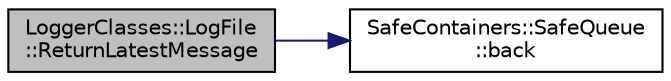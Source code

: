 digraph "LoggerClasses::LogFile::ReturnLatestMessage"
{
 // INTERACTIVE_SVG=YES
 // LATEX_PDF_SIZE
  edge [fontname="Helvetica",fontsize="10",labelfontname="Helvetica",labelfontsize="10"];
  node [fontname="Helvetica",fontsize="10",shape=record];
  rankdir="LR";
  Node4 [label="LoggerClasses::LogFile\l::ReturnLatestMessage",height=0.2,width=0.4,color="black", fillcolor="grey75", style="filled", fontcolor="black",tooltip="Returns the latest message to be written."];
  Node4 -> Node5 [color="midnightblue",fontsize="10",style="solid",fontname="Helvetica"];
  Node5 [label="SafeContainers::SafeQueue\l::back",height=0.2,width=0.4,color="black", fillcolor="white", style="filled",URL="$d2/df2/classSafeContainers_1_1SafeQueue.html#add5f67af0bf71f6ddc19657768606a76",tooltip="back"];
}

